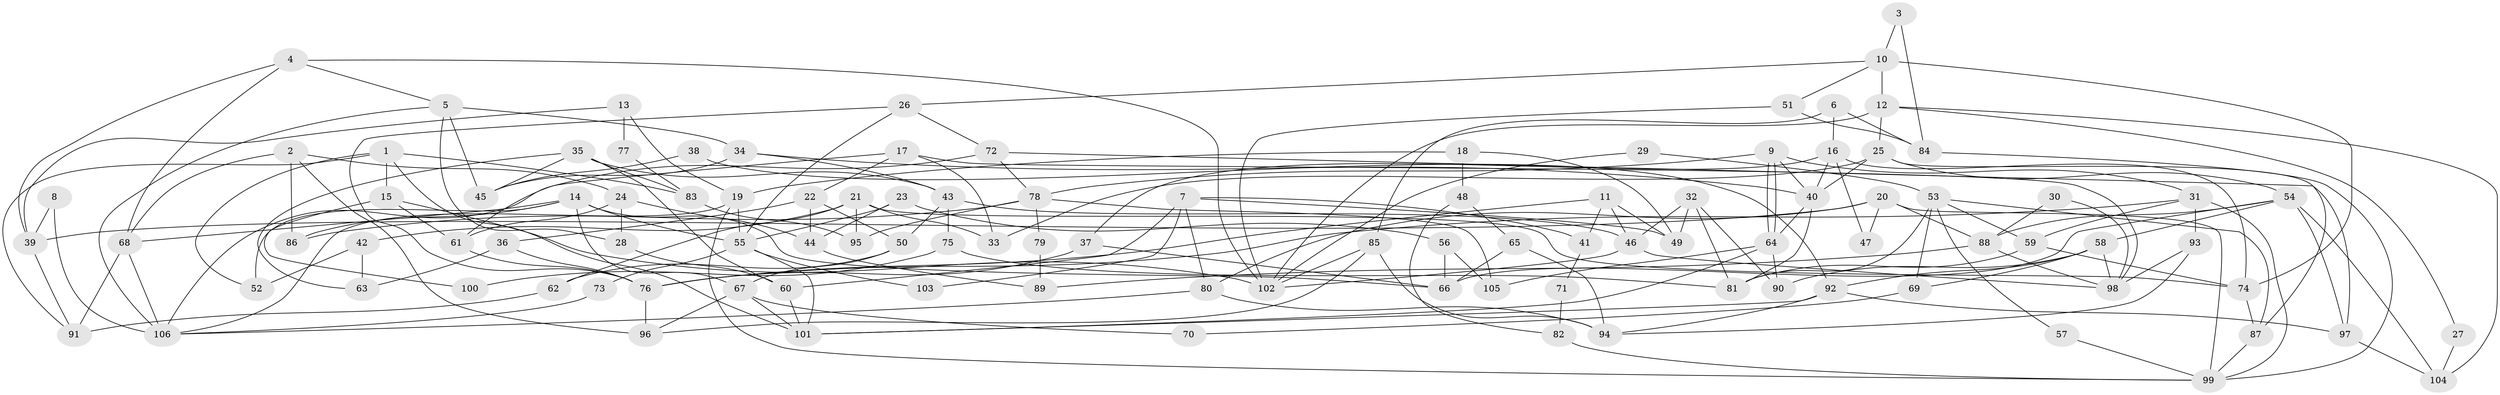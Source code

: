 // Generated by graph-tools (version 1.1) at 2025/49/03/09/25 04:49:50]
// undirected, 106 vertices, 212 edges
graph export_dot {
graph [start="1"]
  node [color=gray90,style=filled];
  1;
  2;
  3;
  4;
  5;
  6;
  7;
  8;
  9;
  10;
  11;
  12;
  13;
  14;
  15;
  16;
  17;
  18;
  19;
  20;
  21;
  22;
  23;
  24;
  25;
  26;
  27;
  28;
  29;
  30;
  31;
  32;
  33;
  34;
  35;
  36;
  37;
  38;
  39;
  40;
  41;
  42;
  43;
  44;
  45;
  46;
  47;
  48;
  49;
  50;
  51;
  52;
  53;
  54;
  55;
  56;
  57;
  58;
  59;
  60;
  61;
  62;
  63;
  64;
  65;
  66;
  67;
  68;
  69;
  70;
  71;
  72;
  73;
  74;
  75;
  76;
  77;
  78;
  79;
  80;
  81;
  82;
  83;
  84;
  85;
  86;
  87;
  88;
  89;
  90;
  91;
  92;
  93;
  94;
  95;
  96;
  97;
  98;
  99;
  100;
  101;
  102;
  103;
  104;
  105;
  106;
  1 -- 15;
  1 -- 83;
  1 -- 52;
  1 -- 91;
  1 -- 101;
  2 -- 86;
  2 -- 68;
  2 -- 24;
  2 -- 96;
  3 -- 10;
  3 -- 84;
  4 -- 68;
  4 -- 5;
  4 -- 39;
  4 -- 102;
  5 -- 106;
  5 -- 34;
  5 -- 28;
  5 -- 45;
  6 -- 16;
  6 -- 85;
  6 -- 84;
  7 -- 80;
  7 -- 60;
  7 -- 41;
  7 -- 49;
  7 -- 103;
  8 -- 106;
  8 -- 39;
  9 -- 40;
  9 -- 64;
  9 -- 64;
  9 -- 31;
  9 -- 78;
  10 -- 74;
  10 -- 51;
  10 -- 12;
  10 -- 26;
  11 -- 46;
  11 -- 49;
  11 -- 41;
  11 -- 76;
  12 -- 102;
  12 -- 25;
  12 -- 27;
  12 -- 104;
  13 -- 39;
  13 -- 19;
  13 -- 77;
  14 -- 55;
  14 -- 67;
  14 -- 52;
  14 -- 66;
  14 -- 68;
  14 -- 86;
  15 -- 102;
  15 -- 61;
  15 -- 100;
  16 -- 74;
  16 -- 37;
  16 -- 40;
  16 -- 47;
  17 -- 33;
  17 -- 61;
  17 -- 22;
  17 -- 98;
  18 -- 49;
  18 -- 19;
  18 -- 48;
  19 -- 99;
  19 -- 55;
  19 -- 106;
  20 -- 88;
  20 -- 80;
  20 -- 39;
  20 -- 47;
  20 -- 99;
  21 -- 62;
  21 -- 74;
  21 -- 33;
  21 -- 42;
  21 -- 95;
  22 -- 36;
  22 -- 44;
  22 -- 50;
  23 -- 55;
  23 -- 44;
  23 -- 56;
  24 -- 28;
  24 -- 44;
  24 -- 61;
  25 -- 54;
  25 -- 33;
  25 -- 40;
  25 -- 87;
  26 -- 72;
  26 -- 55;
  26 -- 76;
  27 -- 104;
  28 -- 60;
  29 -- 102;
  29 -- 53;
  30 -- 98;
  30 -- 88;
  31 -- 76;
  31 -- 59;
  31 -- 93;
  31 -- 99;
  32 -- 81;
  32 -- 90;
  32 -- 46;
  32 -- 49;
  34 -- 43;
  34 -- 40;
  34 -- 45;
  35 -- 43;
  35 -- 45;
  35 -- 60;
  35 -- 63;
  35 -- 83;
  36 -- 76;
  36 -- 63;
  37 -- 66;
  37 -- 76;
  38 -- 92;
  38 -- 45;
  39 -- 91;
  40 -- 64;
  40 -- 81;
  41 -- 71;
  42 -- 52;
  42 -- 63;
  43 -- 50;
  43 -- 46;
  43 -- 75;
  44 -- 89;
  46 -- 102;
  46 -- 98;
  48 -- 65;
  48 -- 82;
  50 -- 67;
  50 -- 62;
  51 -- 102;
  51 -- 84;
  53 -- 81;
  53 -- 87;
  53 -- 57;
  53 -- 59;
  53 -- 69;
  54 -- 104;
  54 -- 97;
  54 -- 58;
  54 -- 66;
  54 -- 88;
  55 -- 101;
  55 -- 73;
  55 -- 103;
  56 -- 66;
  56 -- 105;
  57 -- 99;
  58 -- 98;
  58 -- 69;
  58 -- 90;
  58 -- 92;
  59 -- 74;
  59 -- 81;
  60 -- 101;
  61 -- 76;
  62 -- 91;
  64 -- 90;
  64 -- 101;
  64 -- 105;
  65 -- 94;
  65 -- 66;
  67 -- 101;
  67 -- 96;
  67 -- 70;
  68 -- 91;
  68 -- 106;
  69 -- 70;
  71 -- 82;
  72 -- 106;
  72 -- 78;
  72 -- 97;
  73 -- 106;
  74 -- 87;
  75 -- 81;
  75 -- 100;
  76 -- 96;
  77 -- 83;
  78 -- 105;
  78 -- 79;
  78 -- 86;
  78 -- 95;
  79 -- 89;
  80 -- 94;
  80 -- 106;
  82 -- 99;
  83 -- 95;
  84 -- 99;
  85 -- 96;
  85 -- 94;
  85 -- 102;
  87 -- 99;
  88 -- 98;
  88 -- 89;
  92 -- 101;
  92 -- 94;
  92 -- 97;
  93 -- 98;
  93 -- 94;
  97 -- 104;
}
